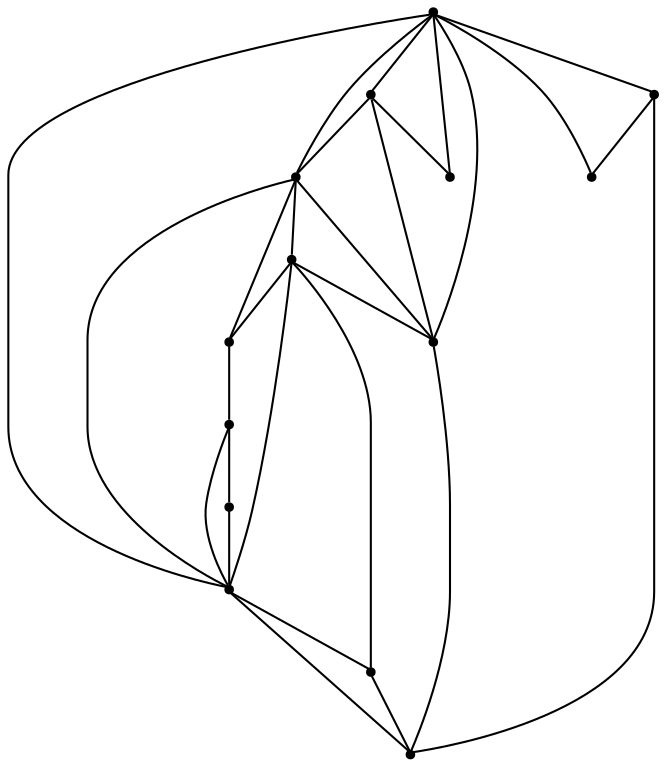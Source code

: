 graph {
  node [shape=point,comment="{\"directed\":false,\"doi\":\"10.1007/978-3-319-73915-1_17\",\"figure\":\"4 (2)\"}"]

  v0 [pos="640.7197740999756,585.6805337021223"]
  v1 [pos="625.6194643434633,413.61050046246316"]
  v2 [pos="552.9308128061863,699.3984008710274"]
  v3 [pos="484.18547776416176,392.98557970649586"]
  v4 [pos="396.6381922003857,693.1569164835794"]
  v5 [pos="260.61026636002185,473.5307694894834"]
  v6 [pos="644.7474962711697,700.850790222352"]
  v7 [pos="647.0811912006826,500.43166297826497"]
  v8 [pos="464.292715628116,595.1820529793929"]
  v9 [pos="533.1464053338979,512.8760340566646"]
  v10 [pos="348.37944768163084,451.5910153409168"]
  v11 [pos="399.0385913800638,524.625726082674"]
  v12 [pos="306.77074014296176,413.8813838019613"]
  v13 [pos="266.4018120098726,572.7671799453069"]

  v0 -- v4 [id="-1",pos="640.7197740999756,585.6805337021223 838.7461091250873,525.8517116475471 778.3823872654799,427.4623044318528 724.4445929563342,374.30443767434303 670.5109954827566,321.1466345044719 622.9867925710391,313.2287653610514 538.6441327512232,315.6041451803691 454.2974032726746,317.97952499968665 333.123918597518,330.6480266064657 261.845896621347,358.368739619969 190.56787464517592,386.0895162211108 169.185299470886,428.85411066071083 176.31143088282812,539.3329268604589 183.44174323323384,649.8116476787493 219.08074627276716,828.0086757629537 396.6381922003857,693.1569164835794"]
  v5 -- v13 [id="-2",pos="260.61026636002185,473.5307694894834 266.4018120098726,572.7671799453069 266.4018120098726,572.7671799453069 266.4018120098726,572.7671799453069"]
  v10 -- v12 [id="-3",pos="348.37944768163084,451.5910153409168 306.77074014296176,413.8813838019613 306.77074014296176,413.8813838019613 306.77074014296176,413.8813838019613"]
  v4 -- v10 [id="-4",pos="396.6381922003857,693.1569164835794 348.37944768163084,451.5910153409168 348.37944768163084,451.5910153409168 348.37944768163084,451.5910153409168"]
  v11 -- v8 [id="-5",pos="399.0385913800638,524.625726082674 464.292715628116,595.1820529793929 464.292715628116,595.1820529793929 464.292715628116,595.1820529793929"]
  v4 -- v8 [id="-6",pos="396.6381922003857,693.1569164835794 464.292715628116,595.1820529793929 464.292715628116,595.1820529793929 464.292715628116,595.1820529793929"]
  v11 -- v10 [id="-7",pos="399.0385913800638,524.625726082674 348.37944768163084,451.5910153409168 348.37944768163084,451.5910153409168 348.37944768163084,451.5910153409168"]
  v4 -- v11 [id="-8",pos="396.6381922003857,693.1569164835794 399.0385913800638,524.625726082674 399.0385913800638,524.625726082674 399.0385913800638,524.625726082674"]
  v3 -- v10 [id="-9",pos="484.18547776416176,392.98557970649586 348.37944768163084,451.5910153409168 348.37944768163084,451.5910153409168 348.37944768163084,451.5910153409168"]
  v9 -- v8 [id="-10",pos="533.1464053338979,512.8760340566646 464.292715628116,595.1820529793929 464.292715628116,595.1820529793929 464.292715628116,595.1820529793929"]
  v9 -- v3 [id="-11",pos="533.1464053338979,512.8760340566646 484.18547776416176,392.98557970649586 484.18547776416176,392.98557970649586 484.18547776416176,392.98557970649586"]
  v9 -- v1 [id="-12",pos="533.1464053338979,512.8760340566646 625.6194643434633,413.61050046246316 625.6194643434633,413.61050046246316 625.6194643434633,413.61050046246316"]
  v9 -- v0 [id="-13",pos="533.1464053338979,512.8760340566646 640.7197740999756,585.6805337021223 640.7197740999756,585.6805337021223 640.7197740999756,585.6805337021223"]
  v2 -- v6 [id="-14",pos="552.9308128061863,699.3984008710274 644.7474962711697,700.850790222352 644.7474962711697,700.850790222352 644.7474962711697,700.850790222352"]
  v2 -- v8 [id="-15",pos="552.9308128061863,699.3984008710274 464.292715628116,595.1820529793929 464.292715628116,595.1820529793929 464.292715628116,595.1820529793929"]
  v1 -- v7 [id="-16",pos="625.6194643434633,413.61050046246316 647.0811912006826,500.43166297826497 647.0811912006826,500.43166297826497 647.0811912006826,500.43166297826497"]
  v1 -- v3 [id="-17",pos="625.6194643434633,413.61050046246316 484.18547776416176,392.98557970649586 484.18547776416176,392.98557970649586 484.18547776416176,392.98557970649586"]
  v0 -- v7 [id="-18",pos="640.7197740999756,585.6805337021223 647.0811912006826,500.43166297826497 647.0811912006826,500.43166297826497 647.0811912006826,500.43166297826497"]
  v6 -- v0 [id="-19",pos="644.7474962711697,700.850790222352 640.7197740999756,585.6805337021223 640.7197740999756,585.6805337021223 640.7197740999756,585.6805337021223"]
  v12 -- v3 [id="-20",pos="306.77074014296176,413.8813838019613 484.18547776416176,392.98557970649586 484.18547776416176,392.98557970649586 484.18547776416176,392.98557970649586"]
  v0 -- v3 [id="-21",pos="640.7197740999756,585.6805337021223 726.219917990042,487.8961867109766 717.0517399263583,440.1683227452759 697.5069495090598,404.48809068521314 677.9621590917615,368.8036618410175 648.0449531564166,345.17099809895456 484.18547776416176,392.98557970649586"]
  v0 -- v2 [id="-22",pos="640.7197740999756,585.6805337021223 684.7841153076457,622.8160562995106 698.46128448187,657.9670484453377 693.8605352845913,697.0352934659171 689.2681797584487,736.1035384864965 666.389512189667,779.093201372142 552.9308128061863,699.3984008710274"]
  v5 -- v4 [id="-23",pos="260.61026636002185,473.5307694894834 188.12169180475527,547.2049493166074 241.13014138924612,692.9930272941101 396.6381922003857,693.1569164835794"]
  v4 -- v3 [id="-24",pos="396.6381922003857,693.1569164835794 293.76348289773705,745.3965221037004 251.6109274681544,702.0526442784599 227.00282980613832,661.6133543929534 202.4030781239451,621.1782612915799 195.34361916795928,583.6560543167491 195.36862531321896,534.8239274229438 195.38946641711945,485.99167335386176 202.48642664244264,425.8495311596246 248.39373506314666,392.8446853967557 294.3010593809551,359.8439728303815 379.0145668527852,353.98475347950875 484.18547776416176,392.98557970649586"]
  v13 -- v4 [id="-25",pos="266.4018120098726,572.7671799453069 396.6381922003857,693.1569164835794 396.6381922003857,693.1569164835794 396.6381922003857,693.1569164835794"]
  v0 -- v1 [id="-26",pos="640.7197740999756,585.6805337021223 691.7518797653112,511.2414343275626 694.8731808364304,438.6432368263735 625.6194643434633,413.61050046246316"]
  v10 -- v9 [id="-27",pos="348.37944768163084,451.5910153409168 533.1464053338979,512.8760340566646 533.1464053338979,512.8760340566646 533.1464053338979,512.8760340566646"]
  v12 -- v5 [id="-28",pos="306.77074014296176,413.8813838019613 260.61026636002185,473.5307694894834 260.61026636002185,473.5307694894834 260.61026636002185,473.5307694894834"]
}